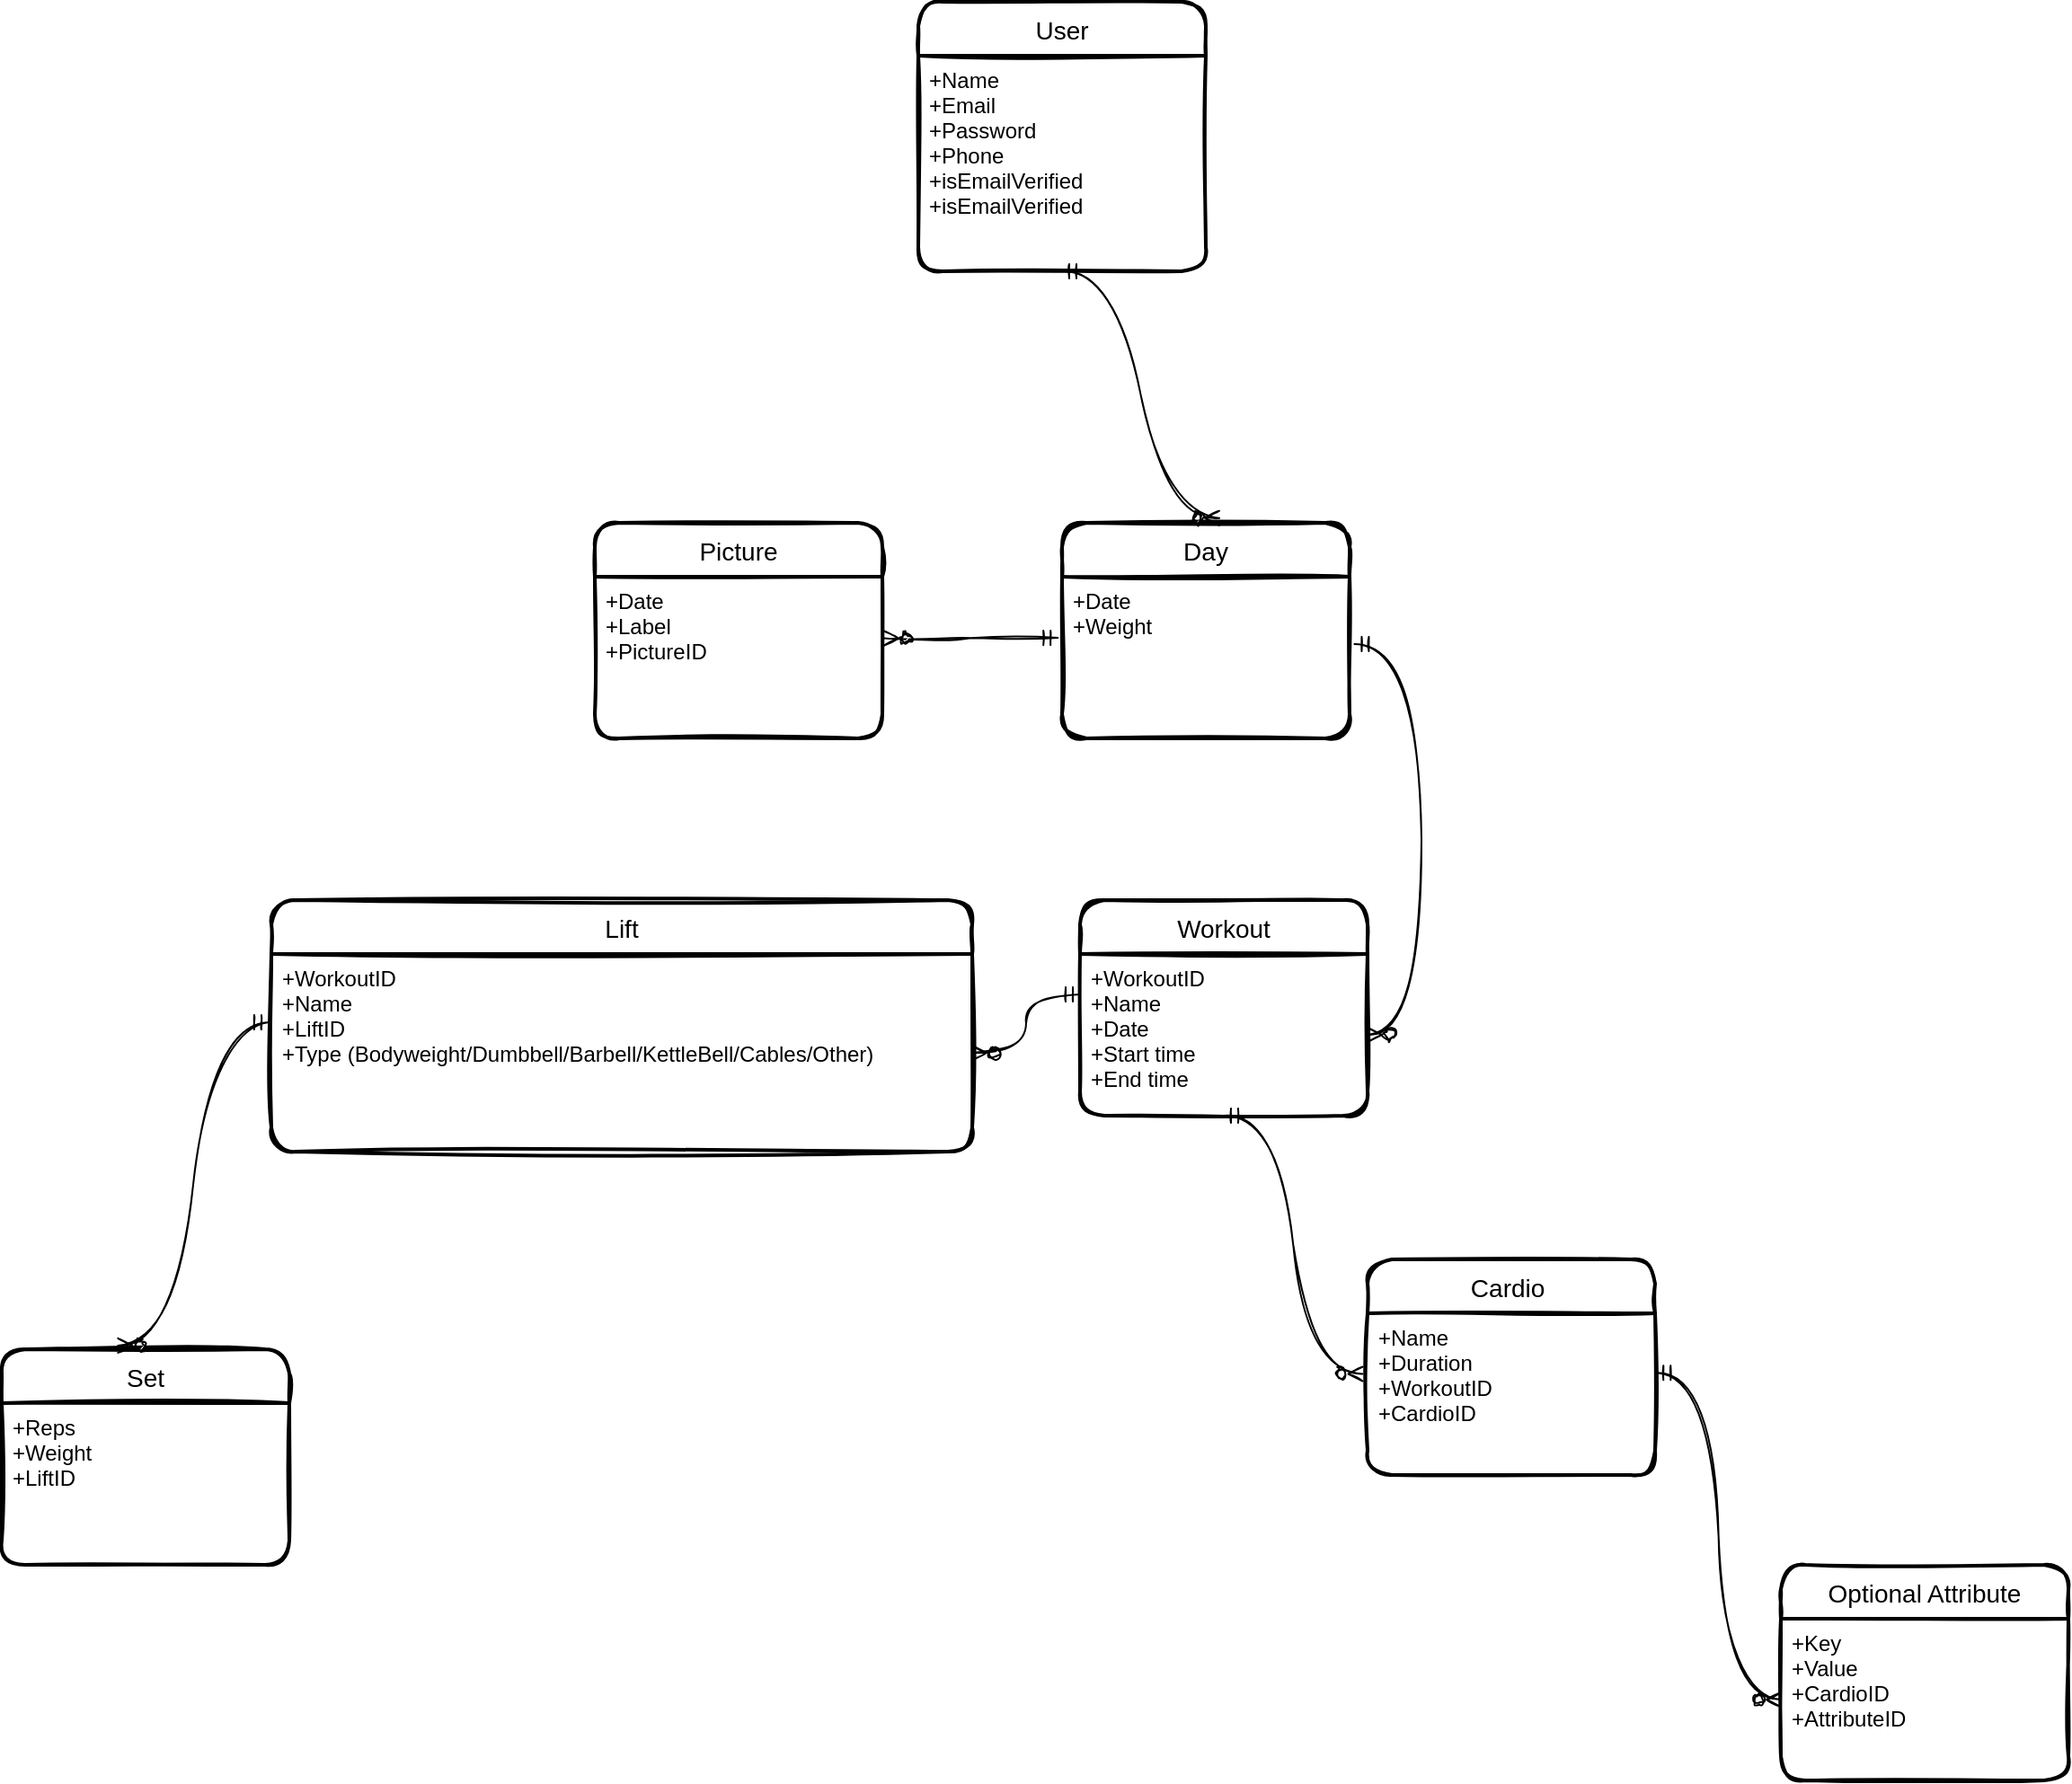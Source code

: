 <mxfile>
    <diagram id="WasPVRIk0ApV1e_4AKNY" name="Page-1">
        <mxGraphModel dx="1453" dy="1454" grid="1" gridSize="10" guides="1" tooltips="1" connect="1" arrows="1" fold="1" page="1" pageScale="1" pageWidth="850" pageHeight="1100" math="0" shadow="0">
            <root>
                <mxCell id="0"/>
                <mxCell id="1" parent="0"/>
                <mxCell id="_HpeWGe5K6VpGaseEiUT-1" value="Lift" style="swimlane;childLayout=stackLayout;horizontal=1;startSize=30;horizontalStack=0;rounded=1;fontSize=14;fontStyle=0;strokeWidth=2;resizeParent=0;resizeLast=1;shadow=0;dashed=0;align=center;sketch=1;" parent="1" vertex="1">
                    <mxGeometry x="-90" y="-10" width="390" height="140" as="geometry"/>
                </mxCell>
                <mxCell id="_HpeWGe5K6VpGaseEiUT-2" value="+WorkoutID&#10;+Name&#10;+LiftID&#10;+Type (Bodyweight/Dumbbell/Barbell/KettleBell/Cables/Other)" style="align=left;strokeColor=none;fillColor=none;spacingLeft=4;fontSize=12;verticalAlign=top;resizable=0;rotatable=0;part=1;rounded=1;sketch=1;" parent="_HpeWGe5K6VpGaseEiUT-1" vertex="1">
                    <mxGeometry y="30" width="390" height="110" as="geometry"/>
                </mxCell>
                <mxCell id="_HpeWGe5K6VpGaseEiUT-3" value="Set" style="swimlane;childLayout=stackLayout;horizontal=1;startSize=30;horizontalStack=0;rounded=1;fontSize=14;fontStyle=0;strokeWidth=2;resizeParent=0;resizeLast=1;shadow=0;dashed=0;align=center;sketch=1;" parent="1" vertex="1">
                    <mxGeometry x="-240" y="240" width="160" height="120" as="geometry"/>
                </mxCell>
                <mxCell id="_HpeWGe5K6VpGaseEiUT-4" value="+Reps&#10;+Weight&#10;+LiftID" style="align=left;strokeColor=none;fillColor=none;spacingLeft=4;fontSize=12;verticalAlign=top;resizable=0;rotatable=0;part=1;rounded=1;sketch=1;" parent="_HpeWGe5K6VpGaseEiUT-3" vertex="1">
                    <mxGeometry y="30" width="160" height="90" as="geometry"/>
                </mxCell>
                <mxCell id="_HpeWGe5K6VpGaseEiUT-5" value="Workout" style="swimlane;childLayout=stackLayout;horizontal=1;startSize=30;horizontalStack=0;rounded=1;fontSize=14;fontStyle=0;strokeWidth=2;resizeParent=0;resizeLast=1;shadow=0;dashed=0;align=center;sketch=1;" parent="1" vertex="1">
                    <mxGeometry x="360" y="-10" width="160" height="120" as="geometry"/>
                </mxCell>
                <mxCell id="_HpeWGe5K6VpGaseEiUT-6" value="+WorkoutID&#10;+Name&#10;+Date&#10;+Start time&#10;+End time" style="align=left;strokeColor=none;fillColor=none;spacingLeft=4;fontSize=12;verticalAlign=top;resizable=0;rotatable=0;part=1;rounded=1;sketch=1;" parent="_HpeWGe5K6VpGaseEiUT-5" vertex="1">
                    <mxGeometry y="30" width="160" height="90" as="geometry"/>
                </mxCell>
                <mxCell id="_HpeWGe5K6VpGaseEiUT-7" value="" style="edgeStyle=entityRelationEdgeStyle;fontSize=12;html=1;endArrow=ERzeroToMany;startArrow=ERmandOne;rounded=1;exitX=1.017;exitY=0.416;exitDx=0;exitDy=0;exitPerimeter=0;curved=1;sketch=1;" parent="1" source="_HpeWGe5K6VpGaseEiUT-9" target="_HpeWGe5K6VpGaseEiUT-6" edge="1">
                    <mxGeometry width="100" height="100" relative="1" as="geometry">
                        <mxPoint x="480" y="-140" as="sourcePoint"/>
                        <mxPoint x="590" y="-80" as="targetPoint"/>
                    </mxGeometry>
                </mxCell>
                <mxCell id="_HpeWGe5K6VpGaseEiUT-8" value="Day" style="swimlane;childLayout=stackLayout;horizontal=1;startSize=30;horizontalStack=0;rounded=1;fontSize=14;fontStyle=0;strokeWidth=2;resizeParent=0;resizeLast=1;shadow=0;dashed=0;align=center;sketch=1;" parent="1" vertex="1">
                    <mxGeometry x="350" y="-220" width="160" height="120" as="geometry"/>
                </mxCell>
                <mxCell id="_HpeWGe5K6VpGaseEiUT-9" value="+Date&#10;+Weight&#10;" style="align=left;strokeColor=none;fillColor=none;spacingLeft=4;fontSize=12;verticalAlign=top;resizable=0;rotatable=0;part=1;rounded=1;sketch=1;" parent="_HpeWGe5K6VpGaseEiUT-8" vertex="1">
                    <mxGeometry y="30" width="160" height="90" as="geometry"/>
                </mxCell>
                <mxCell id="_HpeWGe5K6VpGaseEiUT-10" value="Picture" style="swimlane;childLayout=stackLayout;horizontal=1;startSize=30;horizontalStack=0;rounded=1;fontSize=14;fontStyle=0;strokeWidth=2;resizeParent=0;resizeLast=1;shadow=0;dashed=0;align=center;sketch=1;" parent="1" vertex="1">
                    <mxGeometry x="90" y="-220" width="160" height="120" as="geometry"/>
                </mxCell>
                <mxCell id="_HpeWGe5K6VpGaseEiUT-11" value="+Date&#10;+Label&#10;+PictureID" style="align=left;strokeColor=none;fillColor=none;spacingLeft=4;fontSize=12;verticalAlign=top;resizable=0;rotatable=0;part=1;rounded=1;sketch=1;" parent="_HpeWGe5K6VpGaseEiUT-10" vertex="1">
                    <mxGeometry y="30" width="160" height="90" as="geometry"/>
                </mxCell>
                <mxCell id="_HpeWGe5K6VpGaseEiUT-12" value="" style="edgeStyle=entityRelationEdgeStyle;fontSize=12;html=1;endArrow=ERzeroToMany;startArrow=ERmandOne;rounded=1;exitX=-0.015;exitY=0.378;exitDx=0;exitDy=0;exitPerimeter=0;entryX=1.006;entryY=0.381;entryDx=0;entryDy=0;entryPerimeter=0;curved=1;sketch=1;" parent="1" source="_HpeWGe5K6VpGaseEiUT-9" target="_HpeWGe5K6VpGaseEiUT-11" edge="1">
                    <mxGeometry width="100" height="100" relative="1" as="geometry">
                        <mxPoint x="312.72" y="-150.0" as="sourcePoint"/>
                        <mxPoint x="320" y="67.56" as="targetPoint"/>
                    </mxGeometry>
                </mxCell>
                <mxCell id="_HpeWGe5K6VpGaseEiUT-13" value="Cardio " style="swimlane;childLayout=stackLayout;horizontal=1;startSize=30;horizontalStack=0;rounded=1;fontSize=14;fontStyle=0;strokeWidth=2;resizeParent=0;resizeLast=1;shadow=0;dashed=0;align=center;sketch=1;" parent="1" vertex="1">
                    <mxGeometry x="520" y="190" width="160" height="120" as="geometry"/>
                </mxCell>
                <mxCell id="_HpeWGe5K6VpGaseEiUT-14" value="+Name&#10;+Duration&#10;+WorkoutID&#10;+CardioID" style="align=left;strokeColor=none;fillColor=none;spacingLeft=4;fontSize=12;verticalAlign=top;resizable=0;rotatable=0;part=1;rounded=1;sketch=1;" parent="_HpeWGe5K6VpGaseEiUT-13" vertex="1">
                    <mxGeometry y="30" width="160" height="90" as="geometry"/>
                </mxCell>
                <mxCell id="_HpeWGe5K6VpGaseEiUT-15" value="" style="edgeStyle=entityRelationEdgeStyle;fontSize=12;html=1;endArrow=ERzeroToMany;startArrow=ERmandOne;rounded=1;exitX=0.5;exitY=1;exitDx=0;exitDy=0;entryX=-0.017;entryY=0.375;entryDx=0;entryDy=0;entryPerimeter=0;curved=1;sketch=1;" parent="1" source="_HpeWGe5K6VpGaseEiUT-6" target="_HpeWGe5K6VpGaseEiUT-14" edge="1">
                    <mxGeometry width="100" height="100" relative="1" as="geometry">
                        <mxPoint x="452.72" y="120.0" as="sourcePoint"/>
                        <mxPoint x="470" y="340" as="targetPoint"/>
                    </mxGeometry>
                </mxCell>
                <mxCell id="_HpeWGe5K6VpGaseEiUT-16" value="Optional Attribute" style="swimlane;childLayout=stackLayout;horizontal=1;startSize=30;horizontalStack=0;rounded=1;fontSize=14;fontStyle=0;strokeWidth=2;resizeParent=0;resizeLast=1;shadow=0;dashed=0;align=center;sketch=1;" parent="1" vertex="1">
                    <mxGeometry x="750" y="360" width="160" height="120" as="geometry"/>
                </mxCell>
                <mxCell id="_HpeWGe5K6VpGaseEiUT-17" value="+Key&#10;+Value&#10;+CardioID&#10;+AttributeID" style="align=left;strokeColor=none;fillColor=none;spacingLeft=4;fontSize=12;verticalAlign=top;resizable=0;rotatable=0;part=1;rounded=1;sketch=1;" parent="_HpeWGe5K6VpGaseEiUT-16" vertex="1">
                    <mxGeometry y="30" width="160" height="90" as="geometry"/>
                </mxCell>
                <mxCell id="_HpeWGe5K6VpGaseEiUT-18" value="" style="edgeStyle=entityRelationEdgeStyle;fontSize=12;html=1;endArrow=ERzeroToMany;startArrow=ERmandOne;rounded=1;exitX=1.004;exitY=0.368;exitDx=0;exitDy=0;exitPerimeter=0;entryX=0;entryY=0.5;entryDx=0;entryDy=0;curved=1;sketch=1;" parent="1" source="_HpeWGe5K6VpGaseEiUT-14" target="_HpeWGe5K6VpGaseEiUT-17" edge="1">
                    <mxGeometry width="100" height="100" relative="1" as="geometry">
                        <mxPoint x="426.36" y="260.0" as="sourcePoint"/>
                        <mxPoint x="433.64" y="477.56" as="targetPoint"/>
                    </mxGeometry>
                </mxCell>
                <mxCell id="_HpeWGe5K6VpGaseEiUT-19" value="" style="edgeStyle=entityRelationEdgeStyle;fontSize=12;html=1;endArrow=ERzeroToMany;startArrow=ERmandOne;rounded=1;entryX=1;entryY=0.5;entryDx=0;entryDy=0;exitX=0;exitY=0.25;exitDx=0;exitDy=0;curved=1;sketch=1;" parent="1" source="_HpeWGe5K6VpGaseEiUT-6" target="_HpeWGe5K6VpGaseEiUT-2" edge="1">
                    <mxGeometry width="100" height="100" relative="1" as="geometry">
                        <mxPoint x="200" y="100" as="sourcePoint"/>
                        <mxPoint x="300" as="targetPoint"/>
                    </mxGeometry>
                </mxCell>
                <mxCell id="_HpeWGe5K6VpGaseEiUT-20" value="" style="edgeStyle=entityRelationEdgeStyle;fontSize=12;html=1;endArrow=ERzeroToMany;startArrow=ERmandOne;rounded=1;entryX=0.404;entryY=-0.017;entryDx=0;entryDy=0;exitX=-0.004;exitY=0.346;exitDx=0;exitDy=0;exitPerimeter=0;entryPerimeter=0;curved=1;sketch=1;" parent="1" source="_HpeWGe5K6VpGaseEiUT-2" target="_HpeWGe5K6VpGaseEiUT-3" edge="1">
                    <mxGeometry width="100" height="100" relative="1" as="geometry">
                        <mxPoint x="210" y="230" as="sourcePoint"/>
                        <mxPoint x="160" y="402.5" as="targetPoint"/>
                    </mxGeometry>
                </mxCell>
                <mxCell id="3" value="User" style="swimlane;childLayout=stackLayout;horizontal=1;startSize=30;horizontalStack=0;rounded=1;fontSize=14;fontStyle=0;strokeWidth=2;resizeParent=0;resizeLast=1;shadow=0;dashed=0;align=center;sketch=1;" parent="1" vertex="1">
                    <mxGeometry x="270" y="-510" width="160" height="150" as="geometry"/>
                </mxCell>
                <mxCell id="4" value="+Name&#10;+Email&#10;+Password&#10;+Phone&#10;+isEmailVerified&#10;+isEmailVerified" style="align=left;strokeColor=none;fillColor=none;spacingLeft=4;fontSize=12;verticalAlign=top;resizable=0;rotatable=0;part=1;rounded=1;sketch=1;" parent="3" vertex="1">
                    <mxGeometry y="30" width="160" height="120" as="geometry"/>
                </mxCell>
                <mxCell id="5" value="" style="edgeStyle=entityRelationEdgeStyle;fontSize=12;html=1;endArrow=ERzeroToMany;startArrow=ERmandOne;entryX=0.547;entryY=-0.022;entryDx=0;entryDy=0;entryPerimeter=0;exitX=0.5;exitY=1;exitDx=0;exitDy=0;sketch=1;curved=1;" parent="1" source="4" target="_HpeWGe5K6VpGaseEiUT-8" edge="1">
                    <mxGeometry width="100" height="100" relative="1" as="geometry">
                        <mxPoint x="55" y="-320" as="sourcePoint"/>
                        <mxPoint x="155" y="-420" as="targetPoint"/>
                    </mxGeometry>
                </mxCell>
            </root>
        </mxGraphModel>
    </diagram>
</mxfile>
